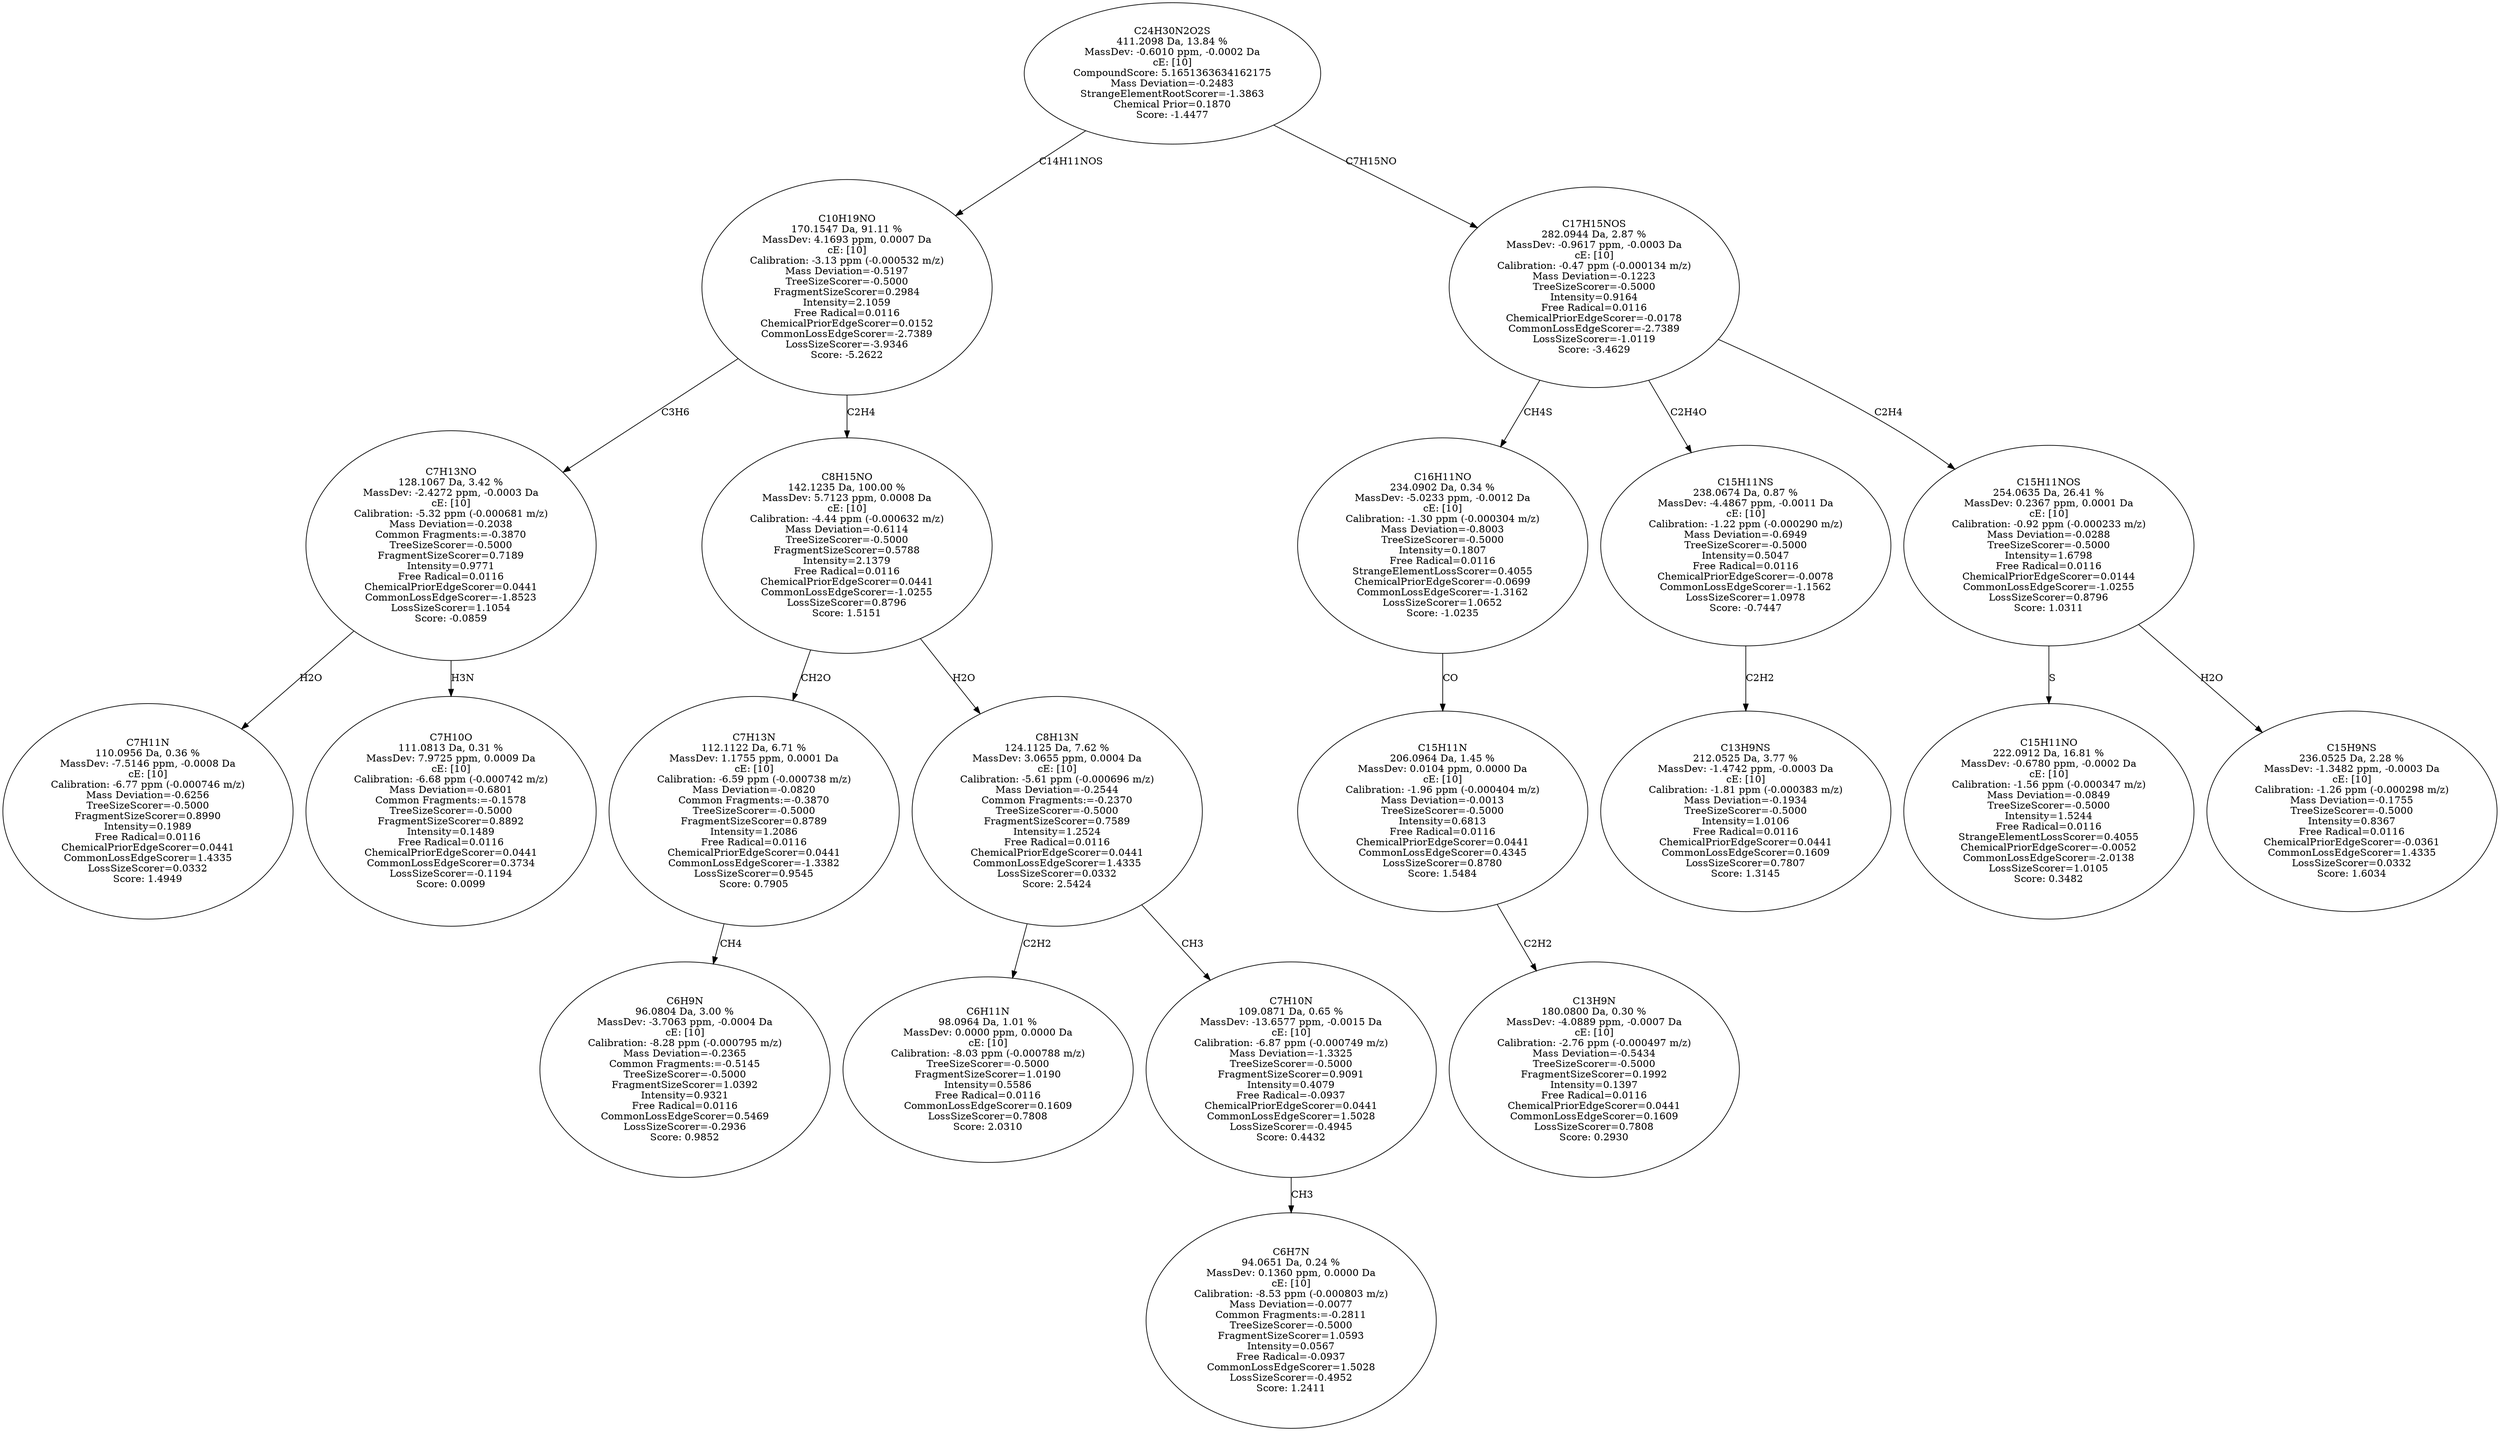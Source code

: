 strict digraph {
v1 [label="C7H11N\n110.0956 Da, 0.36 %\nMassDev: -7.5146 ppm, -0.0008 Da\ncE: [10]\nCalibration: -6.77 ppm (-0.000746 m/z)\nMass Deviation=-0.6256\nTreeSizeScorer=-0.5000\nFragmentSizeScorer=0.8990\nIntensity=0.1989\nFree Radical=0.0116\nChemicalPriorEdgeScorer=0.0441\nCommonLossEdgeScorer=1.4335\nLossSizeScorer=0.0332\nScore: 1.4949"];
v2 [label="C7H10O\n111.0813 Da, 0.31 %\nMassDev: 7.9725 ppm, 0.0009 Da\ncE: [10]\nCalibration: -6.68 ppm (-0.000742 m/z)\nMass Deviation=-0.6801\nCommon Fragments:=-0.1578\nTreeSizeScorer=-0.5000\nFragmentSizeScorer=0.8892\nIntensity=0.1489\nFree Radical=0.0116\nChemicalPriorEdgeScorer=0.0441\nCommonLossEdgeScorer=0.3734\nLossSizeScorer=-0.1194\nScore: 0.0099"];
v3 [label="C7H13NO\n128.1067 Da, 3.42 %\nMassDev: -2.4272 ppm, -0.0003 Da\ncE: [10]\nCalibration: -5.32 ppm (-0.000681 m/z)\nMass Deviation=-0.2038\nCommon Fragments:=-0.3870\nTreeSizeScorer=-0.5000\nFragmentSizeScorer=0.7189\nIntensity=0.9771\nFree Radical=0.0116\nChemicalPriorEdgeScorer=0.0441\nCommonLossEdgeScorer=-1.8523\nLossSizeScorer=1.1054\nScore: -0.0859"];
v4 [label="C6H9N\n96.0804 Da, 3.00 %\nMassDev: -3.7063 ppm, -0.0004 Da\ncE: [10]\nCalibration: -8.28 ppm (-0.000795 m/z)\nMass Deviation=-0.2365\nCommon Fragments:=-0.5145\nTreeSizeScorer=-0.5000\nFragmentSizeScorer=1.0392\nIntensity=0.9321\nFree Radical=0.0116\nCommonLossEdgeScorer=0.5469\nLossSizeScorer=-0.2936\nScore: 0.9852"];
v5 [label="C7H13N\n112.1122 Da, 6.71 %\nMassDev: 1.1755 ppm, 0.0001 Da\ncE: [10]\nCalibration: -6.59 ppm (-0.000738 m/z)\nMass Deviation=-0.0820\nCommon Fragments:=-0.3870\nTreeSizeScorer=-0.5000\nFragmentSizeScorer=0.8789\nIntensity=1.2086\nFree Radical=0.0116\nChemicalPriorEdgeScorer=0.0441\nCommonLossEdgeScorer=-1.3382\nLossSizeScorer=0.9545\nScore: 0.7905"];
v6 [label="C6H11N\n98.0964 Da, 1.01 %\nMassDev: 0.0000 ppm, 0.0000 Da\ncE: [10]\nCalibration: -8.03 ppm (-0.000788 m/z)\nTreeSizeScorer=-0.5000\nFragmentSizeScorer=1.0190\nIntensity=0.5586\nFree Radical=0.0116\nCommonLossEdgeScorer=0.1609\nLossSizeScorer=0.7808\nScore: 2.0310"];
v7 [label="C6H7N\n94.0651 Da, 0.24 %\nMassDev: 0.1360 ppm, 0.0000 Da\ncE: [10]\nCalibration: -8.53 ppm (-0.000803 m/z)\nMass Deviation=-0.0077\nCommon Fragments:=-0.2811\nTreeSizeScorer=-0.5000\nFragmentSizeScorer=1.0593\nIntensity=0.0567\nFree Radical=-0.0937\nCommonLossEdgeScorer=1.5028\nLossSizeScorer=-0.4952\nScore: 1.2411"];
v8 [label="C7H10N\n109.0871 Da, 0.65 %\nMassDev: -13.6577 ppm, -0.0015 Da\ncE: [10]\nCalibration: -6.87 ppm (-0.000749 m/z)\nMass Deviation=-1.3325\nTreeSizeScorer=-0.5000\nFragmentSizeScorer=0.9091\nIntensity=0.4079\nFree Radical=-0.0937\nChemicalPriorEdgeScorer=0.0441\nCommonLossEdgeScorer=1.5028\nLossSizeScorer=-0.4945\nScore: 0.4432"];
v9 [label="C8H13N\n124.1125 Da, 7.62 %\nMassDev: 3.0655 ppm, 0.0004 Da\ncE: [10]\nCalibration: -5.61 ppm (-0.000696 m/z)\nMass Deviation=-0.2544\nCommon Fragments:=-0.2370\nTreeSizeScorer=-0.5000\nFragmentSizeScorer=0.7589\nIntensity=1.2524\nFree Radical=0.0116\nChemicalPriorEdgeScorer=0.0441\nCommonLossEdgeScorer=1.4335\nLossSizeScorer=0.0332\nScore: 2.5424"];
v10 [label="C8H15NO\n142.1235 Da, 100.00 %\nMassDev: 5.7123 ppm, 0.0008 Da\ncE: [10]\nCalibration: -4.44 ppm (-0.000632 m/z)\nMass Deviation=-0.6114\nTreeSizeScorer=-0.5000\nFragmentSizeScorer=0.5788\nIntensity=2.1379\nFree Radical=0.0116\nChemicalPriorEdgeScorer=0.0441\nCommonLossEdgeScorer=-1.0255\nLossSizeScorer=0.8796\nScore: 1.5151"];
v11 [label="C10H19NO\n170.1547 Da, 91.11 %\nMassDev: 4.1693 ppm, 0.0007 Da\ncE: [10]\nCalibration: -3.13 ppm (-0.000532 m/z)\nMass Deviation=-0.5197\nTreeSizeScorer=-0.5000\nFragmentSizeScorer=0.2984\nIntensity=2.1059\nFree Radical=0.0116\nChemicalPriorEdgeScorer=0.0152\nCommonLossEdgeScorer=-2.7389\nLossSizeScorer=-3.9346\nScore: -5.2622"];
v12 [label="C13H9N\n180.0800 Da, 0.30 %\nMassDev: -4.0889 ppm, -0.0007 Da\ncE: [10]\nCalibration: -2.76 ppm (-0.000497 m/z)\nMass Deviation=-0.5434\nTreeSizeScorer=-0.5000\nFragmentSizeScorer=0.1992\nIntensity=0.1397\nFree Radical=0.0116\nChemicalPriorEdgeScorer=0.0441\nCommonLossEdgeScorer=0.1609\nLossSizeScorer=0.7808\nScore: 0.2930"];
v13 [label="C15H11N\n206.0964 Da, 1.45 %\nMassDev: 0.0104 ppm, 0.0000 Da\ncE: [10]\nCalibration: -1.96 ppm (-0.000404 m/z)\nMass Deviation=-0.0013\nTreeSizeScorer=-0.5000\nIntensity=0.6813\nFree Radical=0.0116\nChemicalPriorEdgeScorer=0.0441\nCommonLossEdgeScorer=0.4345\nLossSizeScorer=0.8780\nScore: 1.5484"];
v14 [label="C16H11NO\n234.0902 Da, 0.34 %\nMassDev: -5.0233 ppm, -0.0012 Da\ncE: [10]\nCalibration: -1.30 ppm (-0.000304 m/z)\nMass Deviation=-0.8003\nTreeSizeScorer=-0.5000\nIntensity=0.1807\nFree Radical=0.0116\nStrangeElementLossScorer=0.4055\nChemicalPriorEdgeScorer=-0.0699\nCommonLossEdgeScorer=-1.3162\nLossSizeScorer=1.0652\nScore: -1.0235"];
v15 [label="C13H9NS\n212.0525 Da, 3.77 %\nMassDev: -1.4742 ppm, -0.0003 Da\ncE: [10]\nCalibration: -1.81 ppm (-0.000383 m/z)\nMass Deviation=-0.1934\nTreeSizeScorer=-0.5000\nIntensity=1.0106\nFree Radical=0.0116\nChemicalPriorEdgeScorer=0.0441\nCommonLossEdgeScorer=0.1609\nLossSizeScorer=0.7807\nScore: 1.3145"];
v16 [label="C15H11NS\n238.0674 Da, 0.87 %\nMassDev: -4.4867 ppm, -0.0011 Da\ncE: [10]\nCalibration: -1.22 ppm (-0.000290 m/z)\nMass Deviation=-0.6949\nTreeSizeScorer=-0.5000\nIntensity=0.5047\nFree Radical=0.0116\nChemicalPriorEdgeScorer=-0.0078\nCommonLossEdgeScorer=-1.1562\nLossSizeScorer=1.0978\nScore: -0.7447"];
v17 [label="C15H11NO\n222.0912 Da, 16.81 %\nMassDev: -0.6780 ppm, -0.0002 Da\ncE: [10]\nCalibration: -1.56 ppm (-0.000347 m/z)\nMass Deviation=-0.0849\nTreeSizeScorer=-0.5000\nIntensity=1.5244\nFree Radical=0.0116\nStrangeElementLossScorer=0.4055\nChemicalPriorEdgeScorer=-0.0052\nCommonLossEdgeScorer=-2.0138\nLossSizeScorer=1.0105\nScore: 0.3482"];
v18 [label="C15H9NS\n236.0525 Da, 2.28 %\nMassDev: -1.3482 ppm, -0.0003 Da\ncE: [10]\nCalibration: -1.26 ppm (-0.000298 m/z)\nMass Deviation=-0.1755\nTreeSizeScorer=-0.5000\nIntensity=0.8367\nFree Radical=0.0116\nChemicalPriorEdgeScorer=-0.0361\nCommonLossEdgeScorer=1.4335\nLossSizeScorer=0.0332\nScore: 1.6034"];
v19 [label="C15H11NOS\n254.0635 Da, 26.41 %\nMassDev: 0.2367 ppm, 0.0001 Da\ncE: [10]\nCalibration: -0.92 ppm (-0.000233 m/z)\nMass Deviation=-0.0288\nTreeSizeScorer=-0.5000\nIntensity=1.6798\nFree Radical=0.0116\nChemicalPriorEdgeScorer=0.0144\nCommonLossEdgeScorer=-1.0255\nLossSizeScorer=0.8796\nScore: 1.0311"];
v20 [label="C17H15NOS\n282.0944 Da, 2.87 %\nMassDev: -0.9617 ppm, -0.0003 Da\ncE: [10]\nCalibration: -0.47 ppm (-0.000134 m/z)\nMass Deviation=-0.1223\nTreeSizeScorer=-0.5000\nIntensity=0.9164\nFree Radical=0.0116\nChemicalPriorEdgeScorer=-0.0178\nCommonLossEdgeScorer=-2.7389\nLossSizeScorer=-1.0119\nScore: -3.4629"];
v21 [label="C24H30N2O2S\n411.2098 Da, 13.84 %\nMassDev: -0.6010 ppm, -0.0002 Da\ncE: [10]\nCompoundScore: 5.1651363634162175\nMass Deviation=-0.2483\nStrangeElementRootScorer=-1.3863\nChemical Prior=0.1870\nScore: -1.4477"];
v3 -> v1 [label="H2O"];
v3 -> v2 [label="H3N"];
v11 -> v3 [label="C3H6"];
v5 -> v4 [label="CH4"];
v10 -> v5 [label="CH2O"];
v9 -> v6 [label="C2H2"];
v8 -> v7 [label="CH3"];
v9 -> v8 [label="CH3"];
v10 -> v9 [label="H2O"];
v11 -> v10 [label="C2H4"];
v21 -> v11 [label="C14H11NOS"];
v13 -> v12 [label="C2H2"];
v14 -> v13 [label="CO"];
v20 -> v14 [label="CH4S"];
v16 -> v15 [label="C2H2"];
v20 -> v16 [label="C2H4O"];
v19 -> v17 [label="S"];
v19 -> v18 [label="H2O"];
v20 -> v19 [label="C2H4"];
v21 -> v20 [label="C7H15NO"];
}